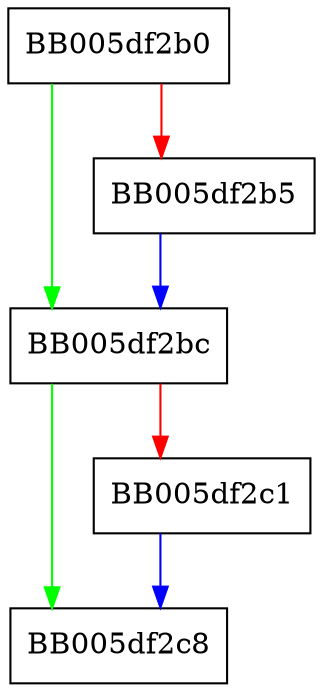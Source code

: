 digraph EVP_PKEY_meth_get_signctx {
  node [shape="box"];
  graph [splines=ortho];
  BB005df2b0 -> BB005df2bc [color="green"];
  BB005df2b0 -> BB005df2b5 [color="red"];
  BB005df2b5 -> BB005df2bc [color="blue"];
  BB005df2bc -> BB005df2c8 [color="green"];
  BB005df2bc -> BB005df2c1 [color="red"];
  BB005df2c1 -> BB005df2c8 [color="blue"];
}